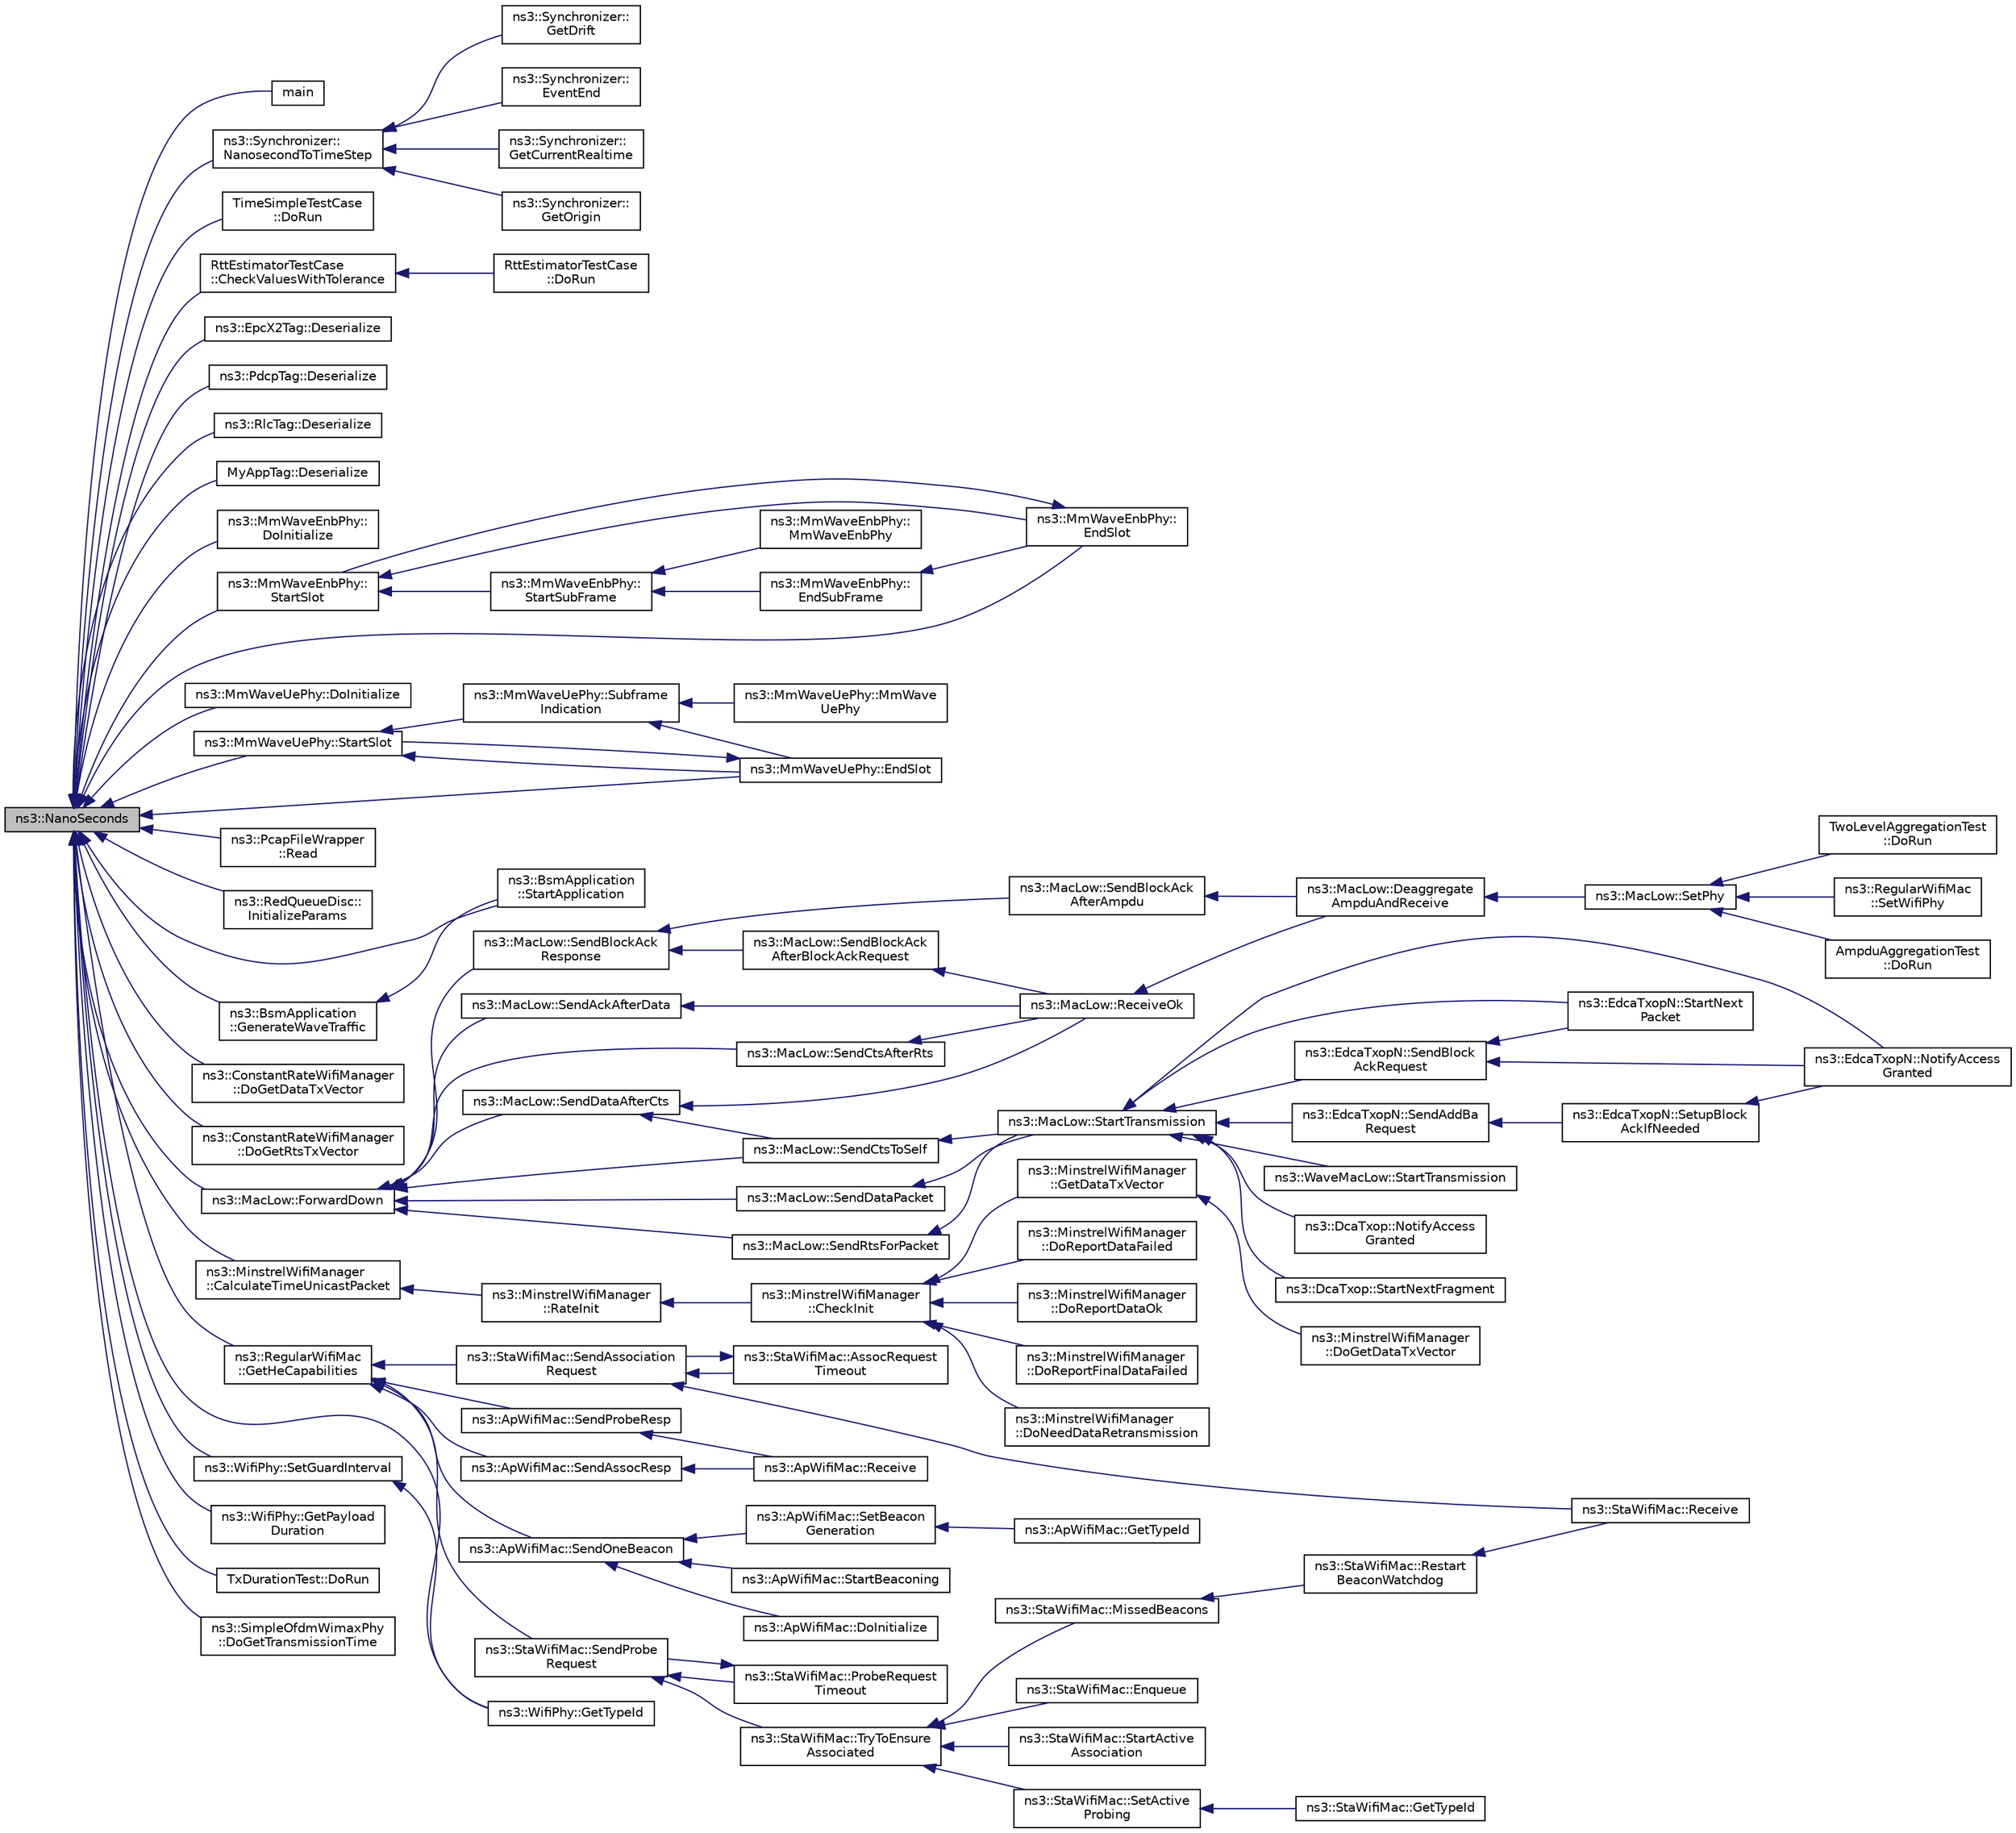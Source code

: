 digraph "ns3::NanoSeconds"
{
  edge [fontname="Helvetica",fontsize="10",labelfontname="Helvetica",labelfontsize="10"];
  node [fontname="Helvetica",fontsize="10",shape=record];
  rankdir="LR";
  Node1 [label="ns3::NanoSeconds",height=0.2,width=0.4,color="black", fillcolor="grey75", style="filled", fontcolor="black"];
  Node1 -> Node2 [dir="back",color="midnightblue",fontsize="10",style="solid"];
  Node2 [label="main",height=0.2,width=0.4,color="black", fillcolor="white", style="filled",URL="$dd/d8e/sample-log-time-format_8cc.html#a0ddf1224851353fc92bfbff6f499fa97"];
  Node1 -> Node3 [dir="back",color="midnightblue",fontsize="10",style="solid"];
  Node3 [label="ns3::Synchronizer::\lNanosecondToTimeStep",height=0.2,width=0.4,color="black", fillcolor="white", style="filled",URL="$df/d6a/classns3_1_1Synchronizer.html#a840950d82ffdeb0f42ad085ee9268e2b",tooltip="Convert a normalized nanosecond time step into a simulator time step (in Time resolution units)..."];
  Node3 -> Node4 [dir="back",color="midnightblue",fontsize="10",style="solid"];
  Node4 [label="ns3::Synchronizer::\lGetCurrentRealtime",height=0.2,width=0.4,color="black", fillcolor="white", style="filled",URL="$df/d6a/classns3_1_1Synchronizer.html#a9199c28473a6298009ef8210b02c23c5",tooltip="Retrieve the value of the origin of the underlying normalized wall clock time in simulator timestep u..."];
  Node3 -> Node5 [dir="back",color="midnightblue",fontsize="10",style="solid"];
  Node5 [label="ns3::Synchronizer::\lGetOrigin",height=0.2,width=0.4,color="black", fillcolor="white", style="filled",URL="$df/d6a/classns3_1_1Synchronizer.html#a59bfe6d62f571698c23c639950169a73",tooltip="Retrieve the value of the origin of the simulation time in Time.resolution units. ..."];
  Node3 -> Node6 [dir="back",color="midnightblue",fontsize="10",style="solid"];
  Node6 [label="ns3::Synchronizer::\lGetDrift",height=0.2,width=0.4,color="black", fillcolor="white", style="filled",URL="$df/d6a/classns3_1_1Synchronizer.html#abcd1705e4558427df5db87fcee62a015",tooltip="Retrieve the difference between the real time clock used to synchronize the simulation and the simula..."];
  Node3 -> Node7 [dir="back",color="midnightblue",fontsize="10",style="solid"];
  Node7 [label="ns3::Synchronizer::\lEventEnd",height=0.2,width=0.4,color="black", fillcolor="white", style="filled",URL="$df/d6a/classns3_1_1Synchronizer.html#a2260b7a21248f210e9e99bfbc37ca255",tooltip="Ask the synchronizer to return the time step between the instant remembered during EventStart and now..."];
  Node1 -> Node8 [dir="back",color="midnightblue",fontsize="10",style="solid"];
  Node8 [label="TimeSimpleTestCase\l::DoRun",height=0.2,width=0.4,color="black", fillcolor="white", style="filled",URL="$d7/d25/classTimeSimpleTestCase.html#a4420daddc0f37503638626397ec83f41",tooltip="Implementation to actually run this TestCase. "];
  Node1 -> Node9 [dir="back",color="midnightblue",fontsize="10",style="solid"];
  Node9 [label="RttEstimatorTestCase\l::CheckValuesWithTolerance",height=0.2,width=0.4,color="black", fillcolor="white", style="filled",URL="$dc/dc8/classRttEstimatorTestCase.html#a9ac2c6a3481c9f02178235ec1ef68b66",tooltip="Check RTT values with a 1 nanosecond of tolerance. "];
  Node9 -> Node10 [dir="back",color="midnightblue",fontsize="10",style="solid"];
  Node10 [label="RttEstimatorTestCase\l::DoRun",height=0.2,width=0.4,color="black", fillcolor="white", style="filled",URL="$dc/dc8/classRttEstimatorTestCase.html#a0f7b32f862450cf750923c9be8ec0918",tooltip="Implementation to actually run this TestCase. "];
  Node1 -> Node11 [dir="back",color="midnightblue",fontsize="10",style="solid"];
  Node11 [label="ns3::EpcX2Tag::Deserialize",height=0.2,width=0.4,color="black", fillcolor="white", style="filled",URL="$dd/d2e/classns3_1_1EpcX2Tag.html#a88b4e8d23280399c487bac59e623f0e2"];
  Node1 -> Node12 [dir="back",color="midnightblue",fontsize="10",style="solid"];
  Node12 [label="ns3::PdcpTag::Deserialize",height=0.2,width=0.4,color="black", fillcolor="white", style="filled",URL="$d9/d0f/classns3_1_1PdcpTag.html#ad4da9d15f9c3bfffe445fa2670d90060"];
  Node1 -> Node13 [dir="back",color="midnightblue",fontsize="10",style="solid"];
  Node13 [label="ns3::RlcTag::Deserialize",height=0.2,width=0.4,color="black", fillcolor="white", style="filled",URL="$df/d79/classns3_1_1RlcTag.html#a56612a38cae85bb77494aeeb337f6346"];
  Node1 -> Node14 [dir="back",color="midnightblue",fontsize="10",style="solid"];
  Node14 [label="MyAppTag::Deserialize",height=0.2,width=0.4,color="black", fillcolor="white", style="filled",URL="$d9/d22/classMyAppTag.html#aba106ef3425a0f740fc02f9ca2eac67a"];
  Node1 -> Node15 [dir="back",color="midnightblue",fontsize="10",style="solid"];
  Node15 [label="ns3::MmWaveEnbPhy::\lDoInitialize",height=0.2,width=0.4,color="black", fillcolor="white", style="filled",URL="$d1/d58/classns3_1_1MmWaveEnbPhy.html#ad591594eeb17ea029240b75c9f578578"];
  Node1 -> Node16 [dir="back",color="midnightblue",fontsize="10",style="solid"];
  Node16 [label="ns3::MmWaveEnbPhy::\lStartSlot",height=0.2,width=0.4,color="black", fillcolor="white", style="filled",URL="$d1/d58/classns3_1_1MmWaveEnbPhy.html#ac0adb365904c29715ad7c1cc39695bca"];
  Node16 -> Node17 [dir="back",color="midnightblue",fontsize="10",style="solid"];
  Node17 [label="ns3::MmWaveEnbPhy::\lStartSubFrame",height=0.2,width=0.4,color="black", fillcolor="white", style="filled",URL="$d1/d58/classns3_1_1MmWaveEnbPhy.html#af066571ea81c9b07cb94f84e5297c11d"];
  Node17 -> Node18 [dir="back",color="midnightblue",fontsize="10",style="solid"];
  Node18 [label="ns3::MmWaveEnbPhy::\lMmWaveEnbPhy",height=0.2,width=0.4,color="black", fillcolor="white", style="filled",URL="$d1/d58/classns3_1_1MmWaveEnbPhy.html#a1a187906c7eea07b987f27ab0fd95537"];
  Node17 -> Node19 [dir="back",color="midnightblue",fontsize="10",style="solid"];
  Node19 [label="ns3::MmWaveEnbPhy::\lEndSubFrame",height=0.2,width=0.4,color="black", fillcolor="white", style="filled",URL="$d1/d58/classns3_1_1MmWaveEnbPhy.html#aac9be87981341e7a6e303ad5d05316a1"];
  Node19 -> Node20 [dir="back",color="midnightblue",fontsize="10",style="solid"];
  Node20 [label="ns3::MmWaveEnbPhy::\lEndSlot",height=0.2,width=0.4,color="black", fillcolor="white", style="filled",URL="$d1/d58/classns3_1_1MmWaveEnbPhy.html#aaea005a7298f69167a554a3c3c03b132"];
  Node20 -> Node16 [dir="back",color="midnightblue",fontsize="10",style="solid"];
  Node16 -> Node20 [dir="back",color="midnightblue",fontsize="10",style="solid"];
  Node1 -> Node20 [dir="back",color="midnightblue",fontsize="10",style="solid"];
  Node1 -> Node21 [dir="back",color="midnightblue",fontsize="10",style="solid"];
  Node21 [label="ns3::MmWaveUePhy::DoInitialize",height=0.2,width=0.4,color="black", fillcolor="white", style="filled",URL="$d8/df0/classns3_1_1MmWaveUePhy.html#a61561bfea34df07e006f2bf3916689f6"];
  Node1 -> Node22 [dir="back",color="midnightblue",fontsize="10",style="solid"];
  Node22 [label="ns3::MmWaveUePhy::StartSlot",height=0.2,width=0.4,color="black", fillcolor="white", style="filled",URL="$d8/df0/classns3_1_1MmWaveUePhy.html#a0ba9495d0cc715ff879dead5c1b5ac5e"];
  Node22 -> Node23 [dir="back",color="midnightblue",fontsize="10",style="solid"];
  Node23 [label="ns3::MmWaveUePhy::Subframe\lIndication",height=0.2,width=0.4,color="black", fillcolor="white", style="filled",URL="$d8/df0/classns3_1_1MmWaveUePhy.html#acefe97bdfce414651ec98e37b62d6705"];
  Node23 -> Node24 [dir="back",color="midnightblue",fontsize="10",style="solid"];
  Node24 [label="ns3::MmWaveUePhy::MmWave\lUePhy",height=0.2,width=0.4,color="black", fillcolor="white", style="filled",URL="$d8/df0/classns3_1_1MmWaveUePhy.html#a9abf97c4bdca3b2a12d5230563a97de6"];
  Node23 -> Node25 [dir="back",color="midnightblue",fontsize="10",style="solid"];
  Node25 [label="ns3::MmWaveUePhy::EndSlot",height=0.2,width=0.4,color="black", fillcolor="white", style="filled",URL="$d8/df0/classns3_1_1MmWaveUePhy.html#a3ee0c4174ef8632859d232b73cbaad0a"];
  Node25 -> Node22 [dir="back",color="midnightblue",fontsize="10",style="solid"];
  Node22 -> Node25 [dir="back",color="midnightblue",fontsize="10",style="solid"];
  Node1 -> Node25 [dir="back",color="midnightblue",fontsize="10",style="solid"];
  Node1 -> Node26 [dir="back",color="midnightblue",fontsize="10",style="solid"];
  Node26 [label="ns3::PcapFileWrapper\l::Read",height=0.2,width=0.4,color="black", fillcolor="white", style="filled",URL="$d0/d37/classns3_1_1PcapFileWrapper.html#a00109cbdbbf9dd2d3fb1856e660e355c",tooltip="Read the next packet from the file. "];
  Node1 -> Node27 [dir="back",color="midnightblue",fontsize="10",style="solid"];
  Node27 [label="ns3::RedQueueDisc::\lInitializeParams",height=0.2,width=0.4,color="black", fillcolor="white", style="filled",URL="$d5/d02/classns3_1_1RedQueueDisc.html#adac83b0cbf66f22a6176304b3907995e",tooltip="Initialize the queue parameters. "];
  Node1 -> Node28 [dir="back",color="midnightblue",fontsize="10",style="solid"];
  Node28 [label="ns3::BsmApplication\l::StartApplication",height=0.2,width=0.4,color="black", fillcolor="white", style="filled",URL="$d9/ddb/classns3_1_1BsmApplication.html#a2caf2e381d781dfde58e39f19a220523",tooltip="Called at time specified by Start. "];
  Node1 -> Node29 [dir="back",color="midnightblue",fontsize="10",style="solid"];
  Node29 [label="ns3::BsmApplication\l::GenerateWaveTraffic",height=0.2,width=0.4,color="black", fillcolor="white", style="filled",URL="$d9/ddb/classns3_1_1BsmApplication.html#a22a009e7512e5df69dd9b81f96d15f51",tooltip="Creates and transmits a WAVE BSM packet. "];
  Node29 -> Node28 [dir="back",color="midnightblue",fontsize="10",style="solid"];
  Node1 -> Node30 [dir="back",color="midnightblue",fontsize="10",style="solid"];
  Node30 [label="ns3::ConstantRateWifiManager\l::DoGetDataTxVector",height=0.2,width=0.4,color="black", fillcolor="white", style="filled",URL="$dd/d00/classns3_1_1ConstantRateWifiManager.html#a1e14573f51c878a2fa5511a2c43a2024"];
  Node1 -> Node31 [dir="back",color="midnightblue",fontsize="10",style="solid"];
  Node31 [label="ns3::ConstantRateWifiManager\l::DoGetRtsTxVector",height=0.2,width=0.4,color="black", fillcolor="white", style="filled",URL="$dd/d00/classns3_1_1ConstantRateWifiManager.html#aceb6e32d01d5c3279e96bafde5568719"];
  Node1 -> Node32 [dir="back",color="midnightblue",fontsize="10",style="solid"];
  Node32 [label="ns3::MacLow::ForwardDown",height=0.2,width=0.4,color="black", fillcolor="white", style="filled",URL="$d3/da6/classns3_1_1MacLow.html#a4eefbfa3d57539dadf0224cc7fcf952d"];
  Node32 -> Node33 [dir="back",color="midnightblue",fontsize="10",style="solid"];
  Node33 [label="ns3::MacLow::SendRtsForPacket",height=0.2,width=0.4,color="black", fillcolor="white", style="filled",URL="$d3/da6/classns3_1_1MacLow.html#ac472702b866a51ea2dfb7637381897aa"];
  Node33 -> Node34 [dir="back",color="midnightblue",fontsize="10",style="solid"];
  Node34 [label="ns3::MacLow::StartTransmission",height=0.2,width=0.4,color="black", fillcolor="white", style="filled",URL="$d3/da6/classns3_1_1MacLow.html#a3d13643c758e213041f8389c1041074b"];
  Node34 -> Node35 [dir="back",color="midnightblue",fontsize="10",style="solid"];
  Node35 [label="ns3::WaveMacLow::StartTransmission",height=0.2,width=0.4,color="black", fillcolor="white", style="filled",URL="$d8/da1/classns3_1_1WaveMacLow.html#a8ed4704fbcd3d5888aa8ee5abcfb9cc8"];
  Node34 -> Node36 [dir="back",color="midnightblue",fontsize="10",style="solid"];
  Node36 [label="ns3::DcaTxop::NotifyAccess\lGranted",height=0.2,width=0.4,color="black", fillcolor="white", style="filled",URL="$d3/d74/classns3_1_1DcaTxop.html#a1760d5870d8d96153165960172ba31d5"];
  Node34 -> Node37 [dir="back",color="midnightblue",fontsize="10",style="solid"];
  Node37 [label="ns3::DcaTxop::StartNextFragment",height=0.2,width=0.4,color="black", fillcolor="white", style="filled",URL="$d3/d74/classns3_1_1DcaTxop.html#a2055d310a17ffe4be6b2d2ec91587429"];
  Node34 -> Node38 [dir="back",color="midnightblue",fontsize="10",style="solid"];
  Node38 [label="ns3::EdcaTxopN::NotifyAccess\lGranted",height=0.2,width=0.4,color="black", fillcolor="white", style="filled",URL="$dc/db8/classns3_1_1EdcaTxopN.html#afeba080a6bf7d6074227e10321d1683d"];
  Node34 -> Node39 [dir="back",color="midnightblue",fontsize="10",style="solid"];
  Node39 [label="ns3::EdcaTxopN::StartNext\lPacket",height=0.2,width=0.4,color="black", fillcolor="white", style="filled",URL="$dc/db8/classns3_1_1EdcaTxopN.html#a86df91f79cf79fbb677bd53fddafdae0"];
  Node34 -> Node40 [dir="back",color="midnightblue",fontsize="10",style="solid"];
  Node40 [label="ns3::EdcaTxopN::SendBlock\lAckRequest",height=0.2,width=0.4,color="black", fillcolor="white", style="filled",URL="$dc/db8/classns3_1_1EdcaTxopN.html#a620d3677a73927b708ba85d2f2a794e0"];
  Node40 -> Node38 [dir="back",color="midnightblue",fontsize="10",style="solid"];
  Node40 -> Node39 [dir="back",color="midnightblue",fontsize="10",style="solid"];
  Node34 -> Node41 [dir="back",color="midnightblue",fontsize="10",style="solid"];
  Node41 [label="ns3::EdcaTxopN::SendAddBa\lRequest",height=0.2,width=0.4,color="black", fillcolor="white", style="filled",URL="$dc/db8/classns3_1_1EdcaTxopN.html#a5d000df80bfe3211aed2fee7c08b85d2"];
  Node41 -> Node42 [dir="back",color="midnightblue",fontsize="10",style="solid"];
  Node42 [label="ns3::EdcaTxopN::SetupBlock\lAckIfNeeded",height=0.2,width=0.4,color="black", fillcolor="white", style="filled",URL="$dc/db8/classns3_1_1EdcaTxopN.html#ae5ab3e06174d86eabaaa6ccd64cde42d"];
  Node42 -> Node38 [dir="back",color="midnightblue",fontsize="10",style="solid"];
  Node32 -> Node43 [dir="back",color="midnightblue",fontsize="10",style="solid"];
  Node43 [label="ns3::MacLow::SendDataPacket",height=0.2,width=0.4,color="black", fillcolor="white", style="filled",URL="$d3/da6/classns3_1_1MacLow.html#ab177d7c7ba53c56f91612114412914bf"];
  Node43 -> Node34 [dir="back",color="midnightblue",fontsize="10",style="solid"];
  Node32 -> Node44 [dir="back",color="midnightblue",fontsize="10",style="solid"];
  Node44 [label="ns3::MacLow::SendCtsToSelf",height=0.2,width=0.4,color="black", fillcolor="white", style="filled",URL="$d3/da6/classns3_1_1MacLow.html#a209c346576d367ef16cfa1cfdefff909"];
  Node44 -> Node34 [dir="back",color="midnightblue",fontsize="10",style="solid"];
  Node32 -> Node45 [dir="back",color="midnightblue",fontsize="10",style="solid"];
  Node45 [label="ns3::MacLow::SendCtsAfterRts",height=0.2,width=0.4,color="black", fillcolor="white", style="filled",URL="$d3/da6/classns3_1_1MacLow.html#aebcd4c3e8d64fb53af1f8a862c766e33"];
  Node45 -> Node46 [dir="back",color="midnightblue",fontsize="10",style="solid"];
  Node46 [label="ns3::MacLow::ReceiveOk",height=0.2,width=0.4,color="black", fillcolor="white", style="filled",URL="$d3/da6/classns3_1_1MacLow.html#ade59e3a5e41c6ccbafd93501d7e9fbc0"];
  Node46 -> Node47 [dir="back",color="midnightblue",fontsize="10",style="solid"];
  Node47 [label="ns3::MacLow::Deaggregate\lAmpduAndReceive",height=0.2,width=0.4,color="black", fillcolor="white", style="filled",URL="$d3/da6/classns3_1_1MacLow.html#a7380c5a3adcd88beda938bfa8447d7c5"];
  Node47 -> Node48 [dir="back",color="midnightblue",fontsize="10",style="solid"];
  Node48 [label="ns3::MacLow::SetPhy",height=0.2,width=0.4,color="black", fillcolor="white", style="filled",URL="$d3/da6/classns3_1_1MacLow.html#a1f2c6e12277422c081fa92f8edfe66e8"];
  Node48 -> Node49 [dir="back",color="midnightblue",fontsize="10",style="solid"];
  Node49 [label="ns3::RegularWifiMac\l::SetWifiPhy",height=0.2,width=0.4,color="black", fillcolor="white", style="filled",URL="$df/db9/classns3_1_1RegularWifiMac.html#a28e7c0a23027e1fc16f259e52b197ee9"];
  Node48 -> Node50 [dir="back",color="midnightblue",fontsize="10",style="solid"];
  Node50 [label="AmpduAggregationTest\l::DoRun",height=0.2,width=0.4,color="black", fillcolor="white", style="filled",URL="$d2/db5/classAmpduAggregationTest.html#a7414dc8d4dd982ab4c1eaadb5b2c693d",tooltip="Implementation to actually run this TestCase. "];
  Node48 -> Node51 [dir="back",color="midnightblue",fontsize="10",style="solid"];
  Node51 [label="TwoLevelAggregationTest\l::DoRun",height=0.2,width=0.4,color="black", fillcolor="white", style="filled",URL="$db/d72/classTwoLevelAggregationTest.html#a40c6f5f8be6c48673d0bfd218d95afe0",tooltip="Implementation to actually run this TestCase. "];
  Node32 -> Node52 [dir="back",color="midnightblue",fontsize="10",style="solid"];
  Node52 [label="ns3::MacLow::SendDataAfterCts",height=0.2,width=0.4,color="black", fillcolor="white", style="filled",URL="$d3/da6/classns3_1_1MacLow.html#a063bab2ef4e7320a3f8cfa9890090ab6"];
  Node52 -> Node46 [dir="back",color="midnightblue",fontsize="10",style="solid"];
  Node52 -> Node44 [dir="back",color="midnightblue",fontsize="10",style="solid"];
  Node32 -> Node53 [dir="back",color="midnightblue",fontsize="10",style="solid"];
  Node53 [label="ns3::MacLow::SendAckAfterData",height=0.2,width=0.4,color="black", fillcolor="white", style="filled",URL="$d3/da6/classns3_1_1MacLow.html#a8db1635644b89072dfcb5fbc2330031b"];
  Node53 -> Node46 [dir="back",color="midnightblue",fontsize="10",style="solid"];
  Node32 -> Node54 [dir="back",color="midnightblue",fontsize="10",style="solid"];
  Node54 [label="ns3::MacLow::SendBlockAck\lResponse",height=0.2,width=0.4,color="black", fillcolor="white", style="filled",URL="$d3/da6/classns3_1_1MacLow.html#a85c374be43ba3bd52fd1ad6efdfef6c6"];
  Node54 -> Node55 [dir="back",color="midnightblue",fontsize="10",style="solid"];
  Node55 [label="ns3::MacLow::SendBlockAck\lAfterAmpdu",height=0.2,width=0.4,color="black", fillcolor="white", style="filled",URL="$d3/da6/classns3_1_1MacLow.html#af6e2acc771d188c0959871f142912296"];
  Node55 -> Node47 [dir="back",color="midnightblue",fontsize="10",style="solid"];
  Node54 -> Node56 [dir="back",color="midnightblue",fontsize="10",style="solid"];
  Node56 [label="ns3::MacLow::SendBlockAck\lAfterBlockAckRequest",height=0.2,width=0.4,color="black", fillcolor="white", style="filled",URL="$d3/da6/classns3_1_1MacLow.html#a84b96c0cc6f32fca28576ec4df6a0853"];
  Node56 -> Node46 [dir="back",color="midnightblue",fontsize="10",style="solid"];
  Node1 -> Node57 [dir="back",color="midnightblue",fontsize="10",style="solid"];
  Node57 [label="ns3::MinstrelWifiManager\l::CalculateTimeUnicastPacket",height=0.2,width=0.4,color="black", fillcolor="white", style="filled",URL="$dd/d45/classns3_1_1MinstrelWifiManager.html#ab619fbd9813b4672149eaa5b0a9e8298"];
  Node57 -> Node58 [dir="back",color="midnightblue",fontsize="10",style="solid"];
  Node58 [label="ns3::MinstrelWifiManager\l::RateInit",height=0.2,width=0.4,color="black", fillcolor="white", style="filled",URL="$dd/d45/classns3_1_1MinstrelWifiManager.html#a418f952e90b383f28fcf00f2bd816cb6"];
  Node58 -> Node59 [dir="back",color="midnightblue",fontsize="10",style="solid"];
  Node59 [label="ns3::MinstrelWifiManager\l::CheckInit",height=0.2,width=0.4,color="black", fillcolor="white", style="filled",URL="$dd/d45/classns3_1_1MinstrelWifiManager.html#a5768fc5c0a32ee601e476d51b7cd8eec"];
  Node59 -> Node60 [dir="back",color="midnightblue",fontsize="10",style="solid"];
  Node60 [label="ns3::MinstrelWifiManager\l::GetDataTxVector",height=0.2,width=0.4,color="black", fillcolor="white", style="filled",URL="$dd/d45/classns3_1_1MinstrelWifiManager.html#afc42d002709fb4334ae5b164bfa07aa8"];
  Node60 -> Node61 [dir="back",color="midnightblue",fontsize="10",style="solid"];
  Node61 [label="ns3::MinstrelWifiManager\l::DoGetDataTxVector",height=0.2,width=0.4,color="black", fillcolor="white", style="filled",URL="$dd/d45/classns3_1_1MinstrelWifiManager.html#aea34c1267e390ce04c3b50bd6df69173"];
  Node59 -> Node62 [dir="back",color="midnightblue",fontsize="10",style="solid"];
  Node62 [label="ns3::MinstrelWifiManager\l::DoReportDataFailed",height=0.2,width=0.4,color="black", fillcolor="white", style="filled",URL="$dd/d45/classns3_1_1MinstrelWifiManager.html#ad85c20d1c9c6fa2f77a92bef7575de53"];
  Node59 -> Node63 [dir="back",color="midnightblue",fontsize="10",style="solid"];
  Node63 [label="ns3::MinstrelWifiManager\l::DoReportDataOk",height=0.2,width=0.4,color="black", fillcolor="white", style="filled",URL="$dd/d45/classns3_1_1MinstrelWifiManager.html#a70e12d7a6093a4867befb354c0f7c287"];
  Node59 -> Node64 [dir="back",color="midnightblue",fontsize="10",style="solid"];
  Node64 [label="ns3::MinstrelWifiManager\l::DoReportFinalDataFailed",height=0.2,width=0.4,color="black", fillcolor="white", style="filled",URL="$dd/d45/classns3_1_1MinstrelWifiManager.html#a6761121418977e63b958cac8c0ac698a"];
  Node59 -> Node65 [dir="back",color="midnightblue",fontsize="10",style="solid"];
  Node65 [label="ns3::MinstrelWifiManager\l::DoNeedDataRetransmission",height=0.2,width=0.4,color="black", fillcolor="white", style="filled",URL="$dd/d45/classns3_1_1MinstrelWifiManager.html#ab321f4b099a4caf703b31e001671e36a"];
  Node1 -> Node66 [dir="back",color="midnightblue",fontsize="10",style="solid"];
  Node66 [label="ns3::RegularWifiMac\l::GetHeCapabilities",height=0.2,width=0.4,color="black", fillcolor="white", style="filled",URL="$df/db9/classns3_1_1RegularWifiMac.html#aea22761a20fdff9f6c1a9acc49d63700"];
  Node66 -> Node67 [dir="back",color="midnightblue",fontsize="10",style="solid"];
  Node67 [label="ns3::ApWifiMac::SendProbeResp",height=0.2,width=0.4,color="black", fillcolor="white", style="filled",URL="$d0/d51/classns3_1_1ApWifiMac.html#a0a9fcbd87326c5c56644deb3504038df"];
  Node67 -> Node68 [dir="back",color="midnightblue",fontsize="10",style="solid"];
  Node68 [label="ns3::ApWifiMac::Receive",height=0.2,width=0.4,color="black", fillcolor="white", style="filled",URL="$d0/d51/classns3_1_1ApWifiMac.html#ab7e832f29bf91319e3ecdf0de7d5d598"];
  Node66 -> Node69 [dir="back",color="midnightblue",fontsize="10",style="solid"];
  Node69 [label="ns3::ApWifiMac::SendAssocResp",height=0.2,width=0.4,color="black", fillcolor="white", style="filled",URL="$d0/d51/classns3_1_1ApWifiMac.html#a0a36426da94f43b0a9136adf4e58f425"];
  Node69 -> Node68 [dir="back",color="midnightblue",fontsize="10",style="solid"];
  Node66 -> Node70 [dir="back",color="midnightblue",fontsize="10",style="solid"];
  Node70 [label="ns3::ApWifiMac::SendOneBeacon",height=0.2,width=0.4,color="black", fillcolor="white", style="filled",URL="$d0/d51/classns3_1_1ApWifiMac.html#a6c8cbc0fc95f3eaf4840d4ffcf78fac5"];
  Node70 -> Node71 [dir="back",color="midnightblue",fontsize="10",style="solid"];
  Node71 [label="ns3::ApWifiMac::SetBeacon\lGeneration",height=0.2,width=0.4,color="black", fillcolor="white", style="filled",URL="$d0/d51/classns3_1_1ApWifiMac.html#a09ad3b96835cb8fac18783423d3e57a7"];
  Node71 -> Node72 [dir="back",color="midnightblue",fontsize="10",style="solid"];
  Node72 [label="ns3::ApWifiMac::GetTypeId",height=0.2,width=0.4,color="black", fillcolor="white", style="filled",URL="$d0/d51/classns3_1_1ApWifiMac.html#aa7cd3c1ec15889267ab5b5e183b91d2b",tooltip="Get the type ID. "];
  Node70 -> Node73 [dir="back",color="midnightblue",fontsize="10",style="solid"];
  Node73 [label="ns3::ApWifiMac::StartBeaconing",height=0.2,width=0.4,color="black", fillcolor="white", style="filled",URL="$d0/d51/classns3_1_1ApWifiMac.html#ae26ad921c3064d5e174c27860c41dfdd"];
  Node70 -> Node74 [dir="back",color="midnightblue",fontsize="10",style="solid"];
  Node74 [label="ns3::ApWifiMac::DoInitialize",height=0.2,width=0.4,color="black", fillcolor="white", style="filled",URL="$d0/d51/classns3_1_1ApWifiMac.html#a398b0e04d5c31b7459358a459beff098"];
  Node66 -> Node75 [dir="back",color="midnightblue",fontsize="10",style="solid"];
  Node75 [label="ns3::StaWifiMac::SendProbe\lRequest",height=0.2,width=0.4,color="black", fillcolor="white", style="filled",URL="$de/dbf/classns3_1_1StaWifiMac.html#a2280584632094368d217112ceb2c4e44"];
  Node75 -> Node76 [dir="back",color="midnightblue",fontsize="10",style="solid"];
  Node76 [label="ns3::StaWifiMac::TryToEnsure\lAssociated",height=0.2,width=0.4,color="black", fillcolor="white", style="filled",URL="$de/dbf/classns3_1_1StaWifiMac.html#a545fb78eb8b89ee48512820e31d76a81"];
  Node76 -> Node77 [dir="back",color="midnightblue",fontsize="10",style="solid"];
  Node77 [label="ns3::StaWifiMac::StartActive\lAssociation",height=0.2,width=0.4,color="black", fillcolor="white", style="filled",URL="$de/dbf/classns3_1_1StaWifiMac.html#aaa21db3777f643456ca7c37f13a4a283"];
  Node76 -> Node78 [dir="back",color="midnightblue",fontsize="10",style="solid"];
  Node78 [label="ns3::StaWifiMac::SetActive\lProbing",height=0.2,width=0.4,color="black", fillcolor="white", style="filled",URL="$de/dbf/classns3_1_1StaWifiMac.html#acd68ef0ad1aec613b5ba224988d559ea"];
  Node78 -> Node79 [dir="back",color="midnightblue",fontsize="10",style="solid"];
  Node79 [label="ns3::StaWifiMac::GetTypeId",height=0.2,width=0.4,color="black", fillcolor="white", style="filled",URL="$de/dbf/classns3_1_1StaWifiMac.html#a9a7063e5d183bb288d8ab157a102196c",tooltip="Get the type ID. "];
  Node76 -> Node80 [dir="back",color="midnightblue",fontsize="10",style="solid"];
  Node80 [label="ns3::StaWifiMac::MissedBeacons",height=0.2,width=0.4,color="black", fillcolor="white", style="filled",URL="$de/dbf/classns3_1_1StaWifiMac.html#a973a8b9cda122dd3b22cda3c4073bcd1"];
  Node80 -> Node81 [dir="back",color="midnightblue",fontsize="10",style="solid"];
  Node81 [label="ns3::StaWifiMac::Restart\lBeaconWatchdog",height=0.2,width=0.4,color="black", fillcolor="white", style="filled",URL="$de/dbf/classns3_1_1StaWifiMac.html#a873848ee518a0190f8feb3551f3d5969"];
  Node81 -> Node82 [dir="back",color="midnightblue",fontsize="10",style="solid"];
  Node82 [label="ns3::StaWifiMac::Receive",height=0.2,width=0.4,color="black", fillcolor="white", style="filled",URL="$de/dbf/classns3_1_1StaWifiMac.html#ac11352c9502acc4b612224fc172c28f8"];
  Node76 -> Node83 [dir="back",color="midnightblue",fontsize="10",style="solid"];
  Node83 [label="ns3::StaWifiMac::Enqueue",height=0.2,width=0.4,color="black", fillcolor="white", style="filled",URL="$de/dbf/classns3_1_1StaWifiMac.html#aac28ec947ebda4162641f9694f5cac28"];
  Node75 -> Node84 [dir="back",color="midnightblue",fontsize="10",style="solid"];
  Node84 [label="ns3::StaWifiMac::ProbeRequest\lTimeout",height=0.2,width=0.4,color="black", fillcolor="white", style="filled",URL="$de/dbf/classns3_1_1StaWifiMac.html#a5d436d0e8da0cfd8d7d3cd8013956efe"];
  Node84 -> Node75 [dir="back",color="midnightblue",fontsize="10",style="solid"];
  Node66 -> Node85 [dir="back",color="midnightblue",fontsize="10",style="solid"];
  Node85 [label="ns3::StaWifiMac::SendAssociation\lRequest",height=0.2,width=0.4,color="black", fillcolor="white", style="filled",URL="$de/dbf/classns3_1_1StaWifiMac.html#a2cc593da25f98afa856f249d02cb38e0"];
  Node85 -> Node86 [dir="back",color="midnightblue",fontsize="10",style="solid"];
  Node86 [label="ns3::StaWifiMac::AssocRequest\lTimeout",height=0.2,width=0.4,color="black", fillcolor="white", style="filled",URL="$de/dbf/classns3_1_1StaWifiMac.html#a76c7409a492791cc1c3f35d779072371"];
  Node86 -> Node85 [dir="back",color="midnightblue",fontsize="10",style="solid"];
  Node85 -> Node82 [dir="back",color="midnightblue",fontsize="10",style="solid"];
  Node1 -> Node87 [dir="back",color="midnightblue",fontsize="10",style="solid"];
  Node87 [label="ns3::WifiPhy::GetTypeId",height=0.2,width=0.4,color="black", fillcolor="white", style="filled",URL="$d6/d5a/classns3_1_1WifiPhy.html#a6ac379a25b68f6a8d72da740b58e0271",tooltip="Get the type ID. "];
  Node1 -> Node88 [dir="back",color="midnightblue",fontsize="10",style="solid"];
  Node88 [label="ns3::WifiPhy::SetGuardInterval",height=0.2,width=0.4,color="black", fillcolor="white", style="filled",URL="$d6/d5a/classns3_1_1WifiPhy.html#a56f3ff8e4a93d94649a3e9982f381d16"];
  Node88 -> Node87 [dir="back",color="midnightblue",fontsize="10",style="solid"];
  Node1 -> Node89 [dir="back",color="midnightblue",fontsize="10",style="solid"];
  Node89 [label="ns3::WifiPhy::GetPayload\lDuration",height=0.2,width=0.4,color="black", fillcolor="white", style="filled",URL="$d6/d5a/classns3_1_1WifiPhy.html#a7573ab7a26df41afb80a8c285cf290ee"];
  Node1 -> Node90 [dir="back",color="midnightblue",fontsize="10",style="solid"];
  Node90 [label="TxDurationTest::DoRun",height=0.2,width=0.4,color="black", fillcolor="white", style="filled",URL="$db/d12/classTxDurationTest.html#a92181289166e9577bebdbdb352169597",tooltip="Implementation to actually run this TestCase. "];
  Node1 -> Node91 [dir="back",color="midnightblue",fontsize="10",style="solid"];
  Node91 [label="ns3::SimpleOfdmWimaxPhy\l::DoGetTransmissionTime",height=0.2,width=0.4,color="black", fillcolor="white", style="filled",URL="$d5/dba/classns3_1_1SimpleOfdmWimaxPhy.html#a5919310699b32746da514d22182154cf"];
}
